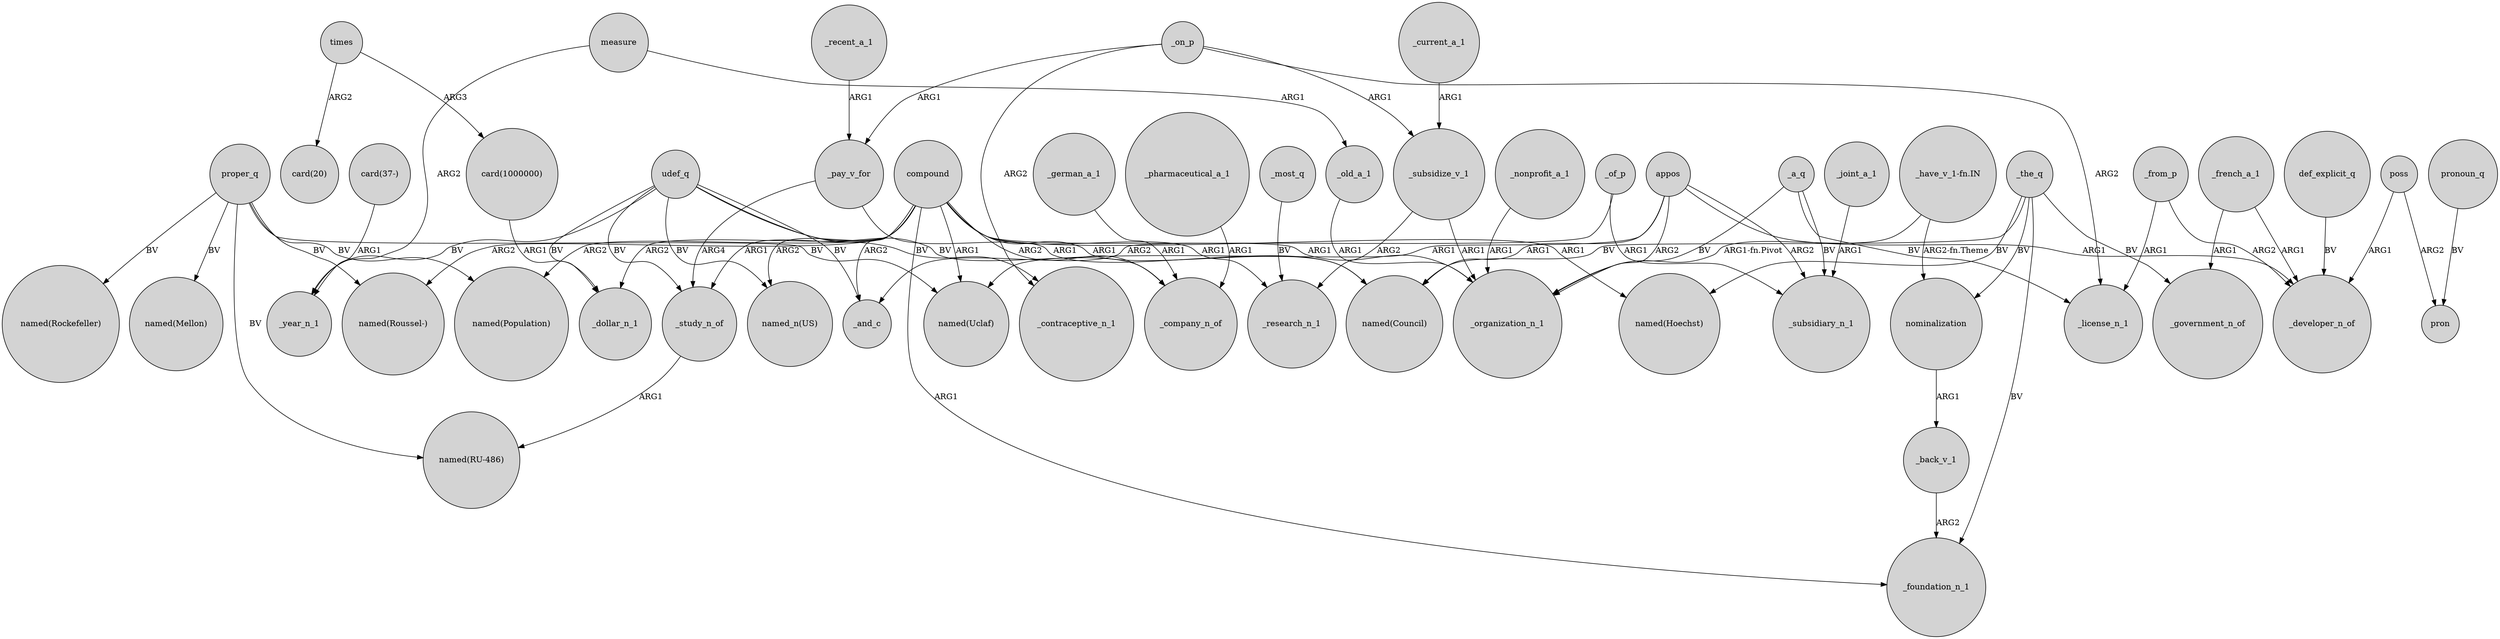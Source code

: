 digraph {
	node [shape=circle style=filled]
	appos -> "named(Council)" [label=ARG1]
	appos -> _organization_n_1 [label=ARG2]
	_old_a_1 -> _organization_n_1 [label=ARG1]
	"card(1000000)" -> _dollar_n_1 [label=ARG1]
	_of_p -> _subsidiary_n_1 [label=ARG1]
	compound -> _organization_n_1 [label=ARG1]
	udef_q -> "named_n(US)" [label=BV]
	appos -> _subsidiary_n_1 [label=ARG2]
	_a_q -> _license_n_1 [label=BV]
	poss -> pron [label=ARG2]
	measure -> _year_n_1 [label=ARG2]
	compound -> "named(Roussel-)" [label=ARG2]
	_on_p -> _subsidize_v_1 [label=ARG1]
	_recent_a_1 -> _pay_v_for [label=ARG1]
	_on_p -> _license_n_1 [label=ARG2]
	_study_n_of -> "named(RU-486)" [label=ARG1]
	"card(37-)" -> _year_n_1 [label=ARG1]
	_pay_v_for -> _study_n_of [label=ARG4]
	_german_a_1 -> _company_n_of [label=ARG1]
	_of_p -> _and_c [label=ARG2]
	_most_q -> _research_n_1 [label=BV]
	compound -> _company_n_of [label=ARG2]
	_back_v_1 -> _foundation_n_1 [label=ARG2]
	compound -> "named(Uclaf)" [label=ARG1]
	appos -> _developer_n_of [label=ARG1]
	_subsidize_v_1 -> _organization_n_1 [label=ARG1]
	compound -> _research_n_1 [label=ARG1]
	compound -> "named_n(US)" [label=ARG2]
	proper_q -> "named(Uclaf)" [label=BV]
	_joint_a_1 -> _subsidiary_n_1 [label=ARG1]
	_the_q -> "named(Council)" [label=BV]
	measure -> _old_a_1 [label=ARG1]
	_a_q -> _subsidiary_n_1 [label=BV]
	proper_q -> "named(Rockefeller)" [label=BV]
	pronoun_q -> pron [label=BV]
	compound -> _and_c [label=ARG2]
	proper_q -> "named(Population)" [label=BV]
	compound -> "named(Population)" [label=ARG2]
	_on_p -> _contraceptive_n_1 [label=ARG2]
	times -> "card(1000000)" [label=ARG3]
	proper_q -> "named(Mellon)" [label=BV]
	proper_q -> "named(RU-486)" [label=BV]
	def_explicit_q -> _developer_n_of [label=BV]
	_the_q -> "named(Hoechst)" [label=BV]
	_current_a_1 -> _subsidize_v_1 [label=ARG1]
	compound -> _study_n_of [label=ARG1]
	times -> "card(20)" [label=ARG2]
	_a_q -> _organization_n_1 [label=BV]
	_pay_v_for -> "named(Council)" [label=ARG1]
	_from_p -> _developer_n_of [label=ARG2]
	_the_q -> _foundation_n_1 [label=BV]
	appos -> "named(Uclaf)" [label=ARG1]
	udef_q -> _year_n_1 [label=BV]
	"_have_v_1-fn.IN" -> _organization_n_1 [label="ARG1-fn.Pivot"]
	compound -> _foundation_n_1 [label=ARG1]
	poss -> _developer_n_of [label=ARG1]
	proper_q -> "named(Roussel-)" [label=BV]
	_pharmaceutical_a_1 -> _company_n_of [label=ARG1]
	_french_a_1 -> _government_n_of [label=ARG1]
	_nonprofit_a_1 -> _organization_n_1 [label=ARG1]
	udef_q -> _company_n_of [label=BV]
	_french_a_1 -> _developer_n_of [label=ARG1]
	compound -> _dollar_n_1 [label=ARG2]
	compound -> "named(Council)" [label=ARG1]
	"_have_v_1-fn.IN" -> nominalization [label="ARG2-fn.Theme"]
	udef_q -> _and_c [label=BV]
	udef_q -> _contraceptive_n_1 [label=BV]
	udef_q -> _study_n_of [label=BV]
	nominalization -> _back_v_1 [label=ARG1]
	_on_p -> _pay_v_for [label=ARG1]
	_from_p -> _license_n_1 [label=ARG1]
	_subsidize_v_1 -> _research_n_1 [label=ARG2]
	udef_q -> _dollar_n_1 [label=BV]
	_the_q -> nominalization [label=BV]
	compound -> "named(Hoechst)" [label=ARG1]
	_the_q -> _government_n_of [label=BV]
}
